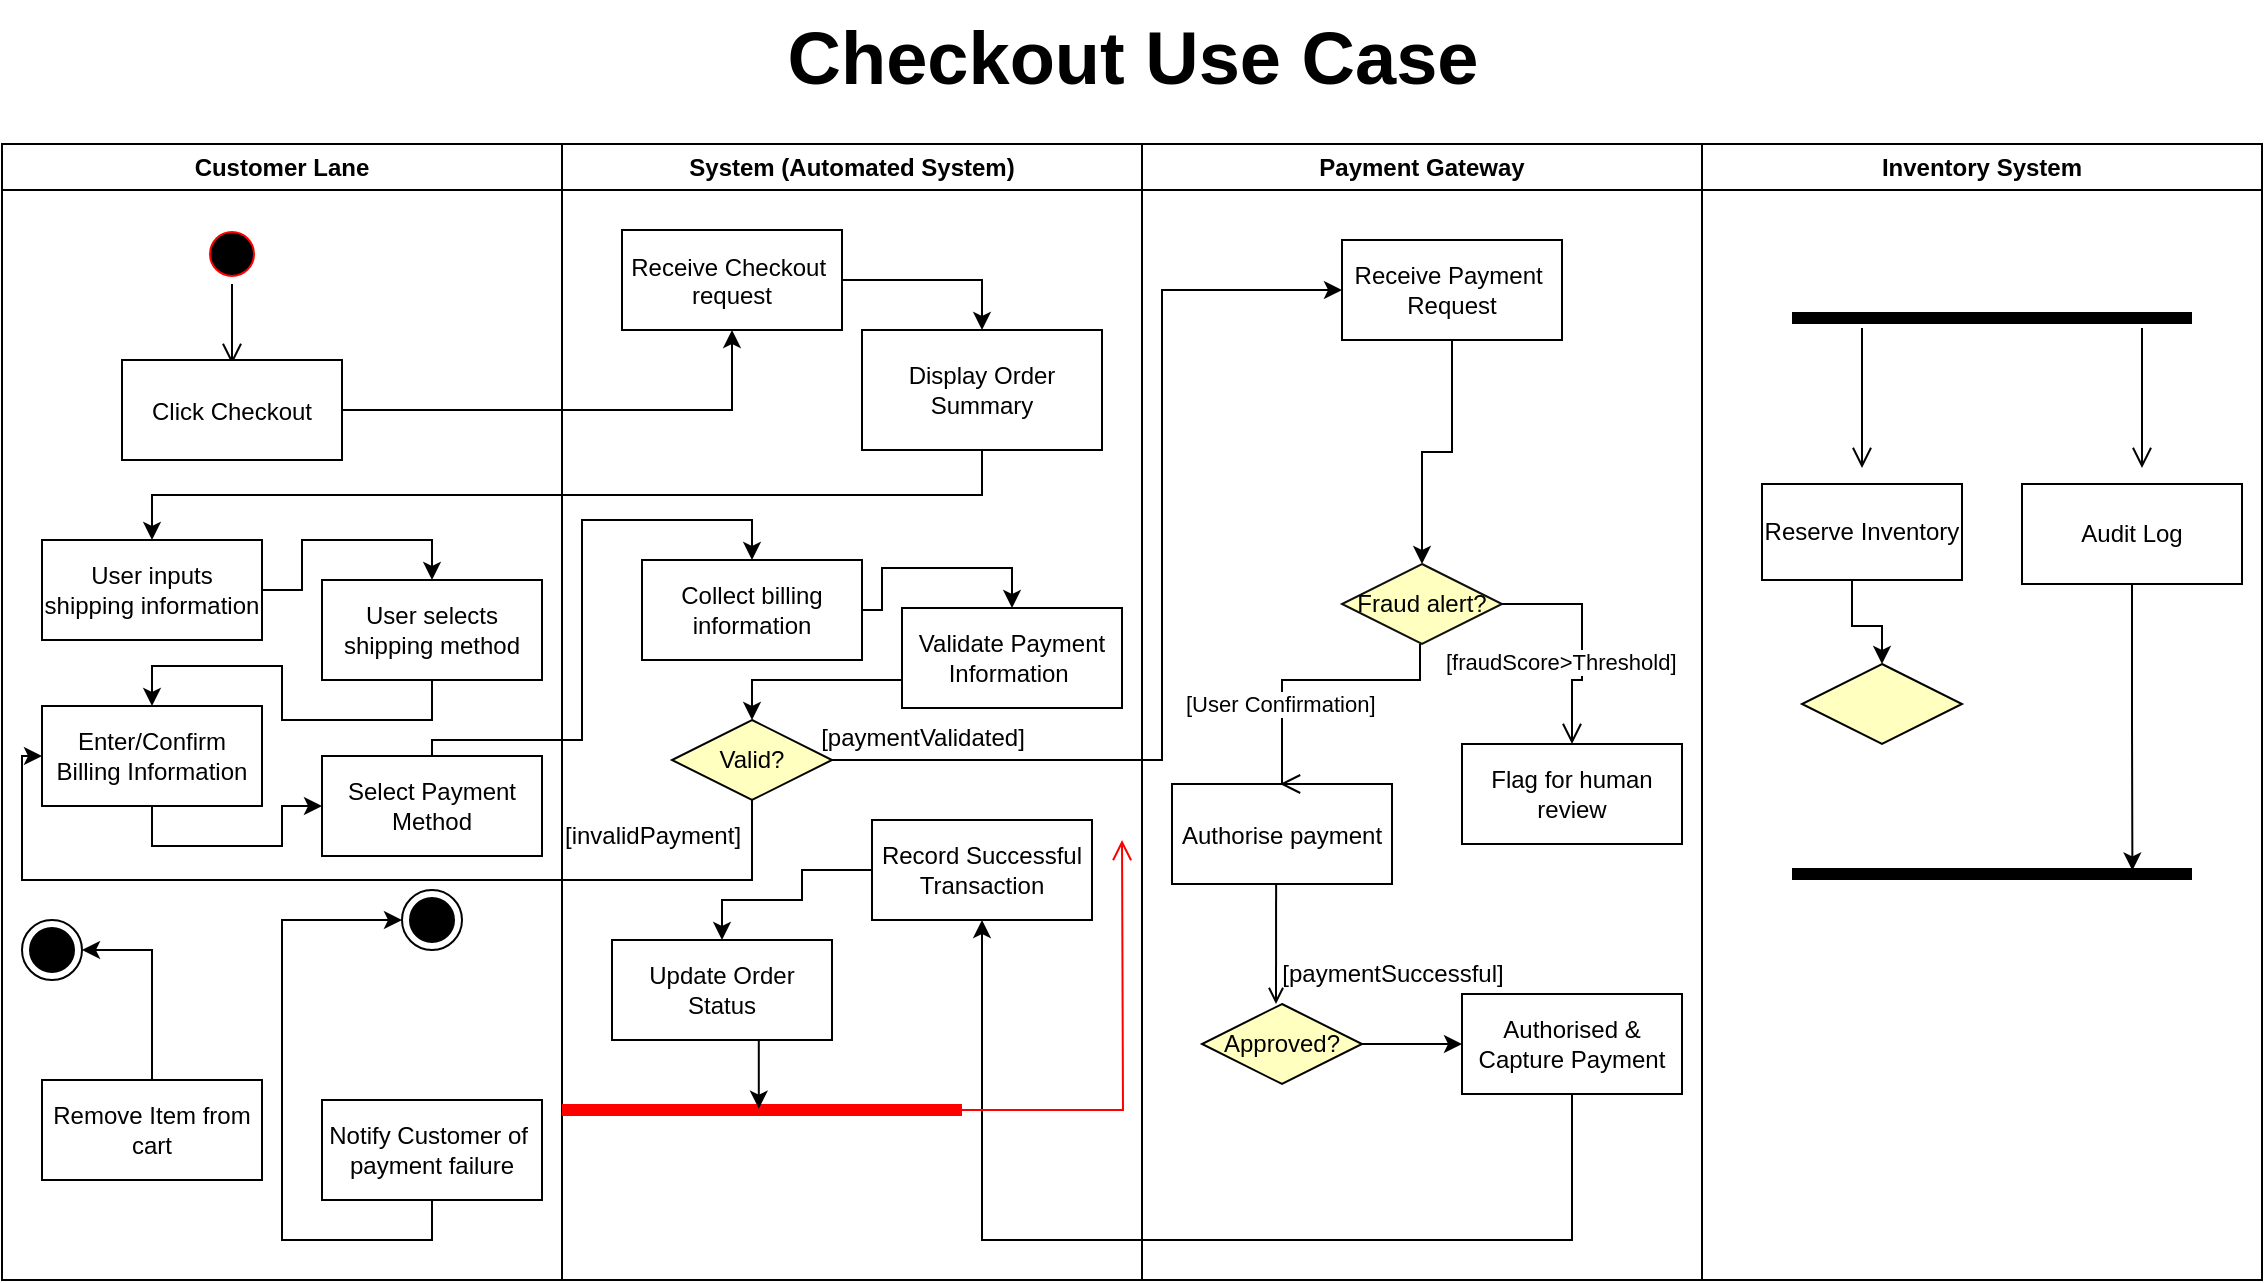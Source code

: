 <mxfile version="26.3.0">
  <diagram name="Page-1" id="e7e014a7-5840-1c2e-5031-d8a46d1fe8dd">
    <mxGraphModel dx="1261" dy="841" grid="1" gridSize="10" guides="1" tooltips="1" connect="1" arrows="1" fold="1" page="1" pageScale="1" pageWidth="1169" pageHeight="826" background="none" math="0" shadow="0">
      <root>
        <mxCell id="0" />
        <mxCell id="1" parent="0" />
        <mxCell id="2" value="Customer Lane" style="swimlane;whiteSpace=wrap" parent="1" vertex="1">
          <mxGeometry x="530" y="82" width="280" height="568" as="geometry" />
        </mxCell>
        <mxCell id="5" value="" style="ellipse;shape=startState;fillColor=#000000;strokeColor=#ff0000;" parent="2" vertex="1">
          <mxGeometry x="100" y="40" width="30" height="30" as="geometry" />
        </mxCell>
        <mxCell id="6" value="" style="edgeStyle=elbowEdgeStyle;elbow=horizontal;verticalAlign=bottom;endArrow=open;endSize=8;endFill=1;rounded=0" parent="2" source="5" edge="1">
          <mxGeometry x="100" y="40" as="geometry">
            <mxPoint x="115" y="110" as="targetPoint" />
          </mxGeometry>
        </mxCell>
        <mxCell id="8" value="Click Checkout" style="" parent="2" vertex="1">
          <mxGeometry x="60" y="108" width="110" height="50" as="geometry" />
        </mxCell>
        <mxCell id="v_kuO4fO8GXj2AwPMBaf-19" style="edgeStyle=orthogonalEdgeStyle;rounded=0;orthogonalLoop=1;jettySize=auto;html=1;exitX=0.5;exitY=0;exitDx=0;exitDy=0;entryX=1;entryY=0.5;entryDx=0;entryDy=0;" edge="1" parent="2" source="agEznNJqok29zz3Ys2b5-100" target="v_kuO4fO8GXj2AwPMBaf-18">
          <mxGeometry relative="1" as="geometry" />
        </mxCell>
        <mxCell id="agEznNJqok29zz3Ys2b5-100" value="Remove Item from cart" style="html=1;whiteSpace=wrap;" parent="2" vertex="1">
          <mxGeometry x="20" y="468" width="110" height="50" as="geometry" />
        </mxCell>
        <mxCell id="v_kuO4fO8GXj2AwPMBaf-21" style="edgeStyle=orthogonalEdgeStyle;rounded=0;orthogonalLoop=1;jettySize=auto;html=1;exitX=0.5;exitY=1;exitDx=0;exitDy=0;entryX=0;entryY=0.5;entryDx=0;entryDy=0;" edge="1" parent="2" source="agEznNJqok29zz3Ys2b5-88" target="v_kuO4fO8GXj2AwPMBaf-20">
          <mxGeometry relative="1" as="geometry">
            <Array as="points">
              <mxPoint x="215" y="548" />
              <mxPoint x="140" y="548" />
              <mxPoint x="140" y="388" />
            </Array>
          </mxGeometry>
        </mxCell>
        <mxCell id="agEznNJqok29zz3Ys2b5-88" value="Notify Customer of&amp;nbsp;&lt;div&gt;payment failure&lt;/div&gt;" style="html=1;whiteSpace=wrap;" parent="2" vertex="1">
          <mxGeometry x="160" y="478" width="110" height="50" as="geometry" />
        </mxCell>
        <mxCell id="v_kuO4fO8GXj2AwPMBaf-18" value="" style="ellipse;html=1;shape=endState;fillColor=#000000;strokeColor=#000000;" vertex="1" parent="2">
          <mxGeometry x="10" y="388" width="30" height="30" as="geometry" />
        </mxCell>
        <mxCell id="v_kuO4fO8GXj2AwPMBaf-20" value="" style="ellipse;html=1;shape=endState;fillColor=#000000;strokeColor=#000000;" vertex="1" parent="2">
          <mxGeometry x="200" y="373" width="30" height="30" as="geometry" />
        </mxCell>
        <mxCell id="v_kuO4fO8GXj2AwPMBaf-28" style="edgeStyle=orthogonalEdgeStyle;rounded=0;orthogonalLoop=1;jettySize=auto;html=1;exitX=1;exitY=0.5;exitDx=0;exitDy=0;entryX=0.5;entryY=0;entryDx=0;entryDy=0;" edge="1" parent="2" source="v_kuO4fO8GXj2AwPMBaf-24" target="v_kuO4fO8GXj2AwPMBaf-27">
          <mxGeometry relative="1" as="geometry" />
        </mxCell>
        <mxCell id="v_kuO4fO8GXj2AwPMBaf-24" value="User inputs shipping information" style="html=1;whiteSpace=wrap;" vertex="1" parent="2">
          <mxGeometry x="20" y="198" width="110" height="50" as="geometry" />
        </mxCell>
        <mxCell id="v_kuO4fO8GXj2AwPMBaf-30" style="edgeStyle=orthogonalEdgeStyle;rounded=0;orthogonalLoop=1;jettySize=auto;html=1;exitX=0.5;exitY=1;exitDx=0;exitDy=0;entryX=0.5;entryY=0;entryDx=0;entryDy=0;" edge="1" parent="2" source="v_kuO4fO8GXj2AwPMBaf-27" target="v_kuO4fO8GXj2AwPMBaf-29">
          <mxGeometry relative="1" as="geometry" />
        </mxCell>
        <mxCell id="v_kuO4fO8GXj2AwPMBaf-27" value="User selects shipping method" style="html=1;whiteSpace=wrap;" vertex="1" parent="2">
          <mxGeometry x="160" y="218" width="110" height="50" as="geometry" />
        </mxCell>
        <mxCell id="v_kuO4fO8GXj2AwPMBaf-34" style="edgeStyle=orthogonalEdgeStyle;rounded=0;orthogonalLoop=1;jettySize=auto;html=1;exitX=0.5;exitY=1;exitDx=0;exitDy=0;entryX=0;entryY=0.5;entryDx=0;entryDy=0;" edge="1" parent="2" source="v_kuO4fO8GXj2AwPMBaf-29" target="v_kuO4fO8GXj2AwPMBaf-31">
          <mxGeometry relative="1" as="geometry">
            <Array as="points">
              <mxPoint x="75" y="351" />
              <mxPoint x="140" y="351" />
              <mxPoint x="140" y="331" />
            </Array>
          </mxGeometry>
        </mxCell>
        <mxCell id="v_kuO4fO8GXj2AwPMBaf-29" value="Enter/Confirm Billing Information" style="html=1;whiteSpace=wrap;" vertex="1" parent="2">
          <mxGeometry x="20" y="281" width="110" height="50" as="geometry" />
        </mxCell>
        <mxCell id="v_kuO4fO8GXj2AwPMBaf-31" value="Select Payment Method" style="html=1;whiteSpace=wrap;" vertex="1" parent="2">
          <mxGeometry x="160" y="306" width="110" height="50" as="geometry" />
        </mxCell>
        <mxCell id="4" value="Inventory System" style="swimlane;whiteSpace=wrap" parent="1" vertex="1">
          <mxGeometry x="1380" y="82" width="280" height="568" as="geometry" />
        </mxCell>
        <mxCell id="agEznNJqok29zz3Ys2b5-117" style="edgeStyle=orthogonalEdgeStyle;rounded=0;orthogonalLoop=1;jettySize=auto;html=1;exitX=0.5;exitY=1;exitDx=0;exitDy=0;entryX=0.5;entryY=0;entryDx=0;entryDy=0;" parent="4" source="TJ3IEbZwwL7YNhWH420B-14" target="agEznNJqok29zz3Ys2b5-93" edge="1">
          <mxGeometry relative="1" as="geometry">
            <mxPoint x="75" y="220" as="sourcePoint" />
            <Array as="points">
              <mxPoint x="75" y="218" />
              <mxPoint x="75" y="241" />
              <mxPoint x="90" y="241" />
            </Array>
          </mxGeometry>
        </mxCell>
        <mxCell id="agEznNJqok29zz3Ys2b5-74" value="" style="shape=line;html=1;strokeWidth=6;" parent="4" vertex="1">
          <mxGeometry x="45" y="82" width="200" height="10" as="geometry" />
        </mxCell>
        <mxCell id="agEznNJqok29zz3Ys2b5-75" value="" style="edgeStyle=orthogonalEdgeStyle;html=1;verticalAlign=bottom;endArrow=open;endSize=8;rounded=0;" parent="4" edge="1">
          <mxGeometry relative="1" as="geometry">
            <mxPoint x="80" y="162" as="targetPoint" />
            <mxPoint x="80.0" y="92" as="sourcePoint" />
          </mxGeometry>
        </mxCell>
        <mxCell id="agEznNJqok29zz3Ys2b5-76" value="" style="edgeStyle=orthogonalEdgeStyle;html=1;verticalAlign=bottom;endArrow=open;endSize=8;rounded=0;" parent="4" edge="1">
          <mxGeometry relative="1" as="geometry">
            <mxPoint x="220" y="162" as="targetPoint" />
            <mxPoint x="220.0" y="92" as="sourcePoint" />
          </mxGeometry>
        </mxCell>
        <mxCell id="agEznNJqok29zz3Ys2b5-77" value="Audit Log" style="html=1;whiteSpace=wrap;" parent="4" vertex="1">
          <mxGeometry x="160" y="170" width="110" height="50" as="geometry" />
        </mxCell>
        <mxCell id="agEznNJqok29zz3Ys2b5-81" value="" style="shape=line;html=1;strokeWidth=6;" parent="4" vertex="1">
          <mxGeometry x="45" y="360" width="200" height="10" as="geometry" />
        </mxCell>
        <mxCell id="agEznNJqok29zz3Ys2b5-84" style="edgeStyle=orthogonalEdgeStyle;rounded=0;orthogonalLoop=1;jettySize=auto;html=1;exitX=0.5;exitY=1;exitDx=0;exitDy=0;entryX=0.851;entryY=0.324;entryDx=0;entryDy=0;entryPerimeter=0;" parent="4" source="agEznNJqok29zz3Ys2b5-77" target="agEznNJqok29zz3Ys2b5-81" edge="1">
          <mxGeometry relative="1" as="geometry" />
        </mxCell>
        <mxCell id="agEznNJqok29zz3Ys2b5-93" value="" style="rhombus;whiteSpace=wrap;html=1;fontColor=#000000;fillColor=#ffffc0;strokeColor=#000000;" parent="4" vertex="1">
          <mxGeometry x="50" y="260" width="80" height="40" as="geometry" />
        </mxCell>
        <mxCell id="TJ3IEbZwwL7YNhWH420B-14" value="Reserve Inventory" style="rounded=0;whiteSpace=wrap;html=1;" parent="4" vertex="1">
          <mxGeometry x="30" y="170" width="100" height="48" as="geometry" />
        </mxCell>
        <mxCell id="ocmlmnkPLiXoLDkhKhnW-51" value="System (Automated System)" style="swimlane;whiteSpace=wrap;html=1;" parent="1" vertex="1">
          <mxGeometry x="810" y="82" width="290" height="568" as="geometry" />
        </mxCell>
        <mxCell id="ocmlmnkPLiXoLDkhKhnW-76" style="edgeStyle=orthogonalEdgeStyle;rounded=0;orthogonalLoop=1;jettySize=auto;html=1;exitX=1;exitY=0.5;exitDx=0;exitDy=0;entryX=0.5;entryY=0;entryDx=0;entryDy=0;" parent="ocmlmnkPLiXoLDkhKhnW-51" source="ocmlmnkPLiXoLDkhKhnW-58" target="ocmlmnkPLiXoLDkhKhnW-60" edge="1">
          <mxGeometry relative="1" as="geometry" />
        </mxCell>
        <mxCell id="ocmlmnkPLiXoLDkhKhnW-58" value="Receive Checkout &#xa;request" style="" parent="ocmlmnkPLiXoLDkhKhnW-51" vertex="1">
          <mxGeometry x="30" y="43" width="110" height="50" as="geometry" />
        </mxCell>
        <mxCell id="ocmlmnkPLiXoLDkhKhnW-60" value="Display Order Summary" style="whiteSpace=wrap;html=1;" parent="ocmlmnkPLiXoLDkhKhnW-51" vertex="1">
          <mxGeometry x="150" y="93" width="120" height="60" as="geometry" />
        </mxCell>
        <mxCell id="v_kuO4fO8GXj2AwPMBaf-36" style="edgeStyle=orthogonalEdgeStyle;rounded=0;orthogonalLoop=1;jettySize=auto;html=1;exitX=1;exitY=0.5;exitDx=0;exitDy=0;entryX=0.5;entryY=0;entryDx=0;entryDy=0;" edge="1" parent="ocmlmnkPLiXoLDkhKhnW-51" source="agEznNJqok29zz3Ys2b5-73" target="v_kuO4fO8GXj2AwPMBaf-35">
          <mxGeometry relative="1" as="geometry">
            <Array as="points">
              <mxPoint x="160" y="233" />
              <mxPoint x="160" y="212" />
              <mxPoint x="225" y="212" />
            </Array>
          </mxGeometry>
        </mxCell>
        <mxCell id="agEznNJqok29zz3Ys2b5-73" value="Collect billing information" style="html=1;whiteSpace=wrap;" parent="ocmlmnkPLiXoLDkhKhnW-51" vertex="1">
          <mxGeometry x="40" y="208" width="110" height="50" as="geometry" />
        </mxCell>
        <mxCell id="v_kuO4fO8GXj2AwPMBaf-40" style="edgeStyle=orthogonalEdgeStyle;rounded=0;orthogonalLoop=1;jettySize=auto;html=1;exitX=0;exitY=0.5;exitDx=0;exitDy=0;entryX=0.5;entryY=0;entryDx=0;entryDy=0;" edge="1" parent="ocmlmnkPLiXoLDkhKhnW-51" source="v_kuO4fO8GXj2AwPMBaf-35" target="v_kuO4fO8GXj2AwPMBaf-37">
          <mxGeometry relative="1" as="geometry">
            <Array as="points">
              <mxPoint x="170" y="268" />
              <mxPoint x="95" y="268" />
            </Array>
          </mxGeometry>
        </mxCell>
        <mxCell id="v_kuO4fO8GXj2AwPMBaf-35" value="Validate Payment Information&amp;nbsp;" style="html=1;whiteSpace=wrap;" vertex="1" parent="ocmlmnkPLiXoLDkhKhnW-51">
          <mxGeometry x="170" y="232" width="110" height="50" as="geometry" />
        </mxCell>
        <mxCell id="v_kuO4fO8GXj2AwPMBaf-37" value="Valid?" style="rhombus;whiteSpace=wrap;html=1;fontColor=#000000;fillColor=#ffffc0;strokeColor=#000000;" vertex="1" parent="ocmlmnkPLiXoLDkhKhnW-51">
          <mxGeometry x="55" y="288" width="80" height="40" as="geometry" />
        </mxCell>
        <mxCell id="v_kuO4fO8GXj2AwPMBaf-44" value="[paymentValidated]" style="text;html=1;align=center;verticalAlign=middle;resizable=0;points=[];autosize=1;strokeColor=none;fillColor=none;" vertex="1" parent="ocmlmnkPLiXoLDkhKhnW-51">
          <mxGeometry x="115" y="282" width="130" height="30" as="geometry" />
        </mxCell>
        <mxCell id="v_kuO4fO8GXj2AwPMBaf-46" value="[invalidPayment]" style="text;html=1;align=center;verticalAlign=middle;resizable=0;points=[];autosize=1;strokeColor=none;fillColor=none;" vertex="1" parent="ocmlmnkPLiXoLDkhKhnW-51">
          <mxGeometry x="-10" y="331" width="110" height="30" as="geometry" />
        </mxCell>
        <mxCell id="v_kuO4fO8GXj2AwPMBaf-56" style="edgeStyle=orthogonalEdgeStyle;rounded=0;orthogonalLoop=1;jettySize=auto;html=1;exitX=0;exitY=0.5;exitDx=0;exitDy=0;entryX=0.5;entryY=0;entryDx=0;entryDy=0;" edge="1" parent="ocmlmnkPLiXoLDkhKhnW-51" source="v_kuO4fO8GXj2AwPMBaf-53" target="v_kuO4fO8GXj2AwPMBaf-55">
          <mxGeometry relative="1" as="geometry">
            <Array as="points">
              <mxPoint x="120" y="363" />
              <mxPoint x="120" y="378" />
              <mxPoint x="80" y="378" />
            </Array>
          </mxGeometry>
        </mxCell>
        <mxCell id="v_kuO4fO8GXj2AwPMBaf-53" value="Record Successful Transaction" style="html=1;whiteSpace=wrap;" vertex="1" parent="ocmlmnkPLiXoLDkhKhnW-51">
          <mxGeometry x="155" y="338" width="110" height="50" as="geometry" />
        </mxCell>
        <mxCell id="v_kuO4fO8GXj2AwPMBaf-55" value="Update Order Status" style="html=1;whiteSpace=wrap;" vertex="1" parent="ocmlmnkPLiXoLDkhKhnW-51">
          <mxGeometry x="25" y="398" width="110" height="50" as="geometry" />
        </mxCell>
        <mxCell id="v_kuO4fO8GXj2AwPMBaf-62" value="" style="shape=line;html=1;strokeWidth=6;strokeColor=#ff0000;fontColor=default;" vertex="1" parent="ocmlmnkPLiXoLDkhKhnW-51">
          <mxGeometry y="478" width="200" height="10" as="geometry" />
        </mxCell>
        <mxCell id="v_kuO4fO8GXj2AwPMBaf-65" style="edgeStyle=orthogonalEdgeStyle;rounded=0;orthogonalLoop=1;jettySize=auto;html=1;exitX=0.5;exitY=1;exitDx=0;exitDy=0;entryX=0.492;entryY=0.433;entryDx=0;entryDy=0;entryPerimeter=0;" edge="1" parent="ocmlmnkPLiXoLDkhKhnW-51" source="v_kuO4fO8GXj2AwPMBaf-55" target="v_kuO4fO8GXj2AwPMBaf-62">
          <mxGeometry relative="1" as="geometry" />
        </mxCell>
        <mxCell id="TGFcMOlXtu1Z5XWhOxLF-43" value="Payment Gateway" style="swimlane;whiteSpace=wrap" parent="1" vertex="1">
          <mxGeometry x="1100" y="82" width="280" height="568" as="geometry" />
        </mxCell>
        <mxCell id="TGFcMOlXtu1Z5XWhOxLF-44" value="Authorise payment" style="" parent="TGFcMOlXtu1Z5XWhOxLF-43" vertex="1">
          <mxGeometry x="15" y="320" width="110" height="50" as="geometry" />
        </mxCell>
        <mxCell id="TGFcMOlXtu1Z5XWhOxLF-48" value="" style="endArrow=open;endFill=1;rounded=0" parent="TGFcMOlXtu1Z5XWhOxLF-43" edge="1">
          <mxGeometry relative="1" as="geometry">
            <mxPoint x="67.056" y="370" as="sourcePoint" />
            <mxPoint x="67" y="430" as="targetPoint" />
          </mxGeometry>
        </mxCell>
        <mxCell id="TGFcMOlXtu1Z5XWhOxLF-58" style="edgeStyle=orthogonalEdgeStyle;rounded=0;orthogonalLoop=1;jettySize=auto;html=1;exitX=0.5;exitY=1;exitDx=0;exitDy=0;entryX=0.5;entryY=0;entryDx=0;entryDy=0;" parent="TGFcMOlXtu1Z5XWhOxLF-43" source="TGFcMOlXtu1Z5XWhOxLF-51" target="TGFcMOlXtu1Z5XWhOxLF-55" edge="1">
          <mxGeometry relative="1" as="geometry" />
        </mxCell>
        <mxCell id="TGFcMOlXtu1Z5XWhOxLF-51" value="Receive Payment&amp;nbsp;&lt;div&gt;Request&lt;/div&gt;" style="html=1;whiteSpace=wrap;" parent="TGFcMOlXtu1Z5XWhOxLF-43" vertex="1">
          <mxGeometry x="100" y="48" width="110" height="50" as="geometry" />
        </mxCell>
        <mxCell id="TGFcMOlXtu1Z5XWhOxLF-55" value="Fraud alert?" style="rhombus;whiteSpace=wrap;html=1;fontColor=#000000;fillColor=#ffffc0;strokeColor=light-dark(#100f0f, #ff9090);" parent="TGFcMOlXtu1Z5XWhOxLF-43" vertex="1">
          <mxGeometry x="100" y="210" width="80" height="40" as="geometry" />
        </mxCell>
        <mxCell id="TGFcMOlXtu1Z5XWhOxLF-56" value="[fraudScore&amp;gt;Threshold]" style="edgeStyle=orthogonalEdgeStyle;html=1;align=left;verticalAlign=bottom;endArrow=open;endSize=8;rounded=0;entryX=0.5;entryY=0;entryDx=0;entryDy=0;" parent="TGFcMOlXtu1Z5XWhOxLF-43" source="TGFcMOlXtu1Z5XWhOxLF-55" target="TGFcMOlXtu1Z5XWhOxLF-59" edge="1">
          <mxGeometry x="-1" y="-48" relative="1" as="geometry">
            <mxPoint x="210" y="288" as="targetPoint" />
            <Array as="points">
              <mxPoint x="220" y="230" />
              <mxPoint x="220" y="268" />
              <mxPoint x="215" y="268" />
            </Array>
            <mxPoint x="-30" y="-10" as="offset" />
          </mxGeometry>
        </mxCell>
        <mxCell id="TGFcMOlXtu1Z5XWhOxLF-57" value="[User Confirmation]" style="edgeStyle=orthogonalEdgeStyle;html=1;align=left;verticalAlign=top;endArrow=open;endSize=8;rounded=0;entryX=0.5;entryY=0;entryDx=0;entryDy=0;" parent="TGFcMOlXtu1Z5XWhOxLF-43" edge="1">
          <mxGeometry x="0.243" y="-50" relative="1" as="geometry">
            <mxPoint x="69" y="320" as="targetPoint" />
            <mxPoint x="139.0" y="250.0" as="sourcePoint" />
            <Array as="points">
              <mxPoint x="139" y="268" />
              <mxPoint x="70" y="268" />
              <mxPoint x="70" y="320" />
            </Array>
            <mxPoint y="-1" as="offset" />
          </mxGeometry>
        </mxCell>
        <mxCell id="TGFcMOlXtu1Z5XWhOxLF-59" value="Flag for human review" style="html=1;whiteSpace=wrap;" parent="TGFcMOlXtu1Z5XWhOxLF-43" vertex="1">
          <mxGeometry x="160" y="300" width="110" height="50" as="geometry" />
        </mxCell>
        <mxCell id="TGFcMOlXtu1Z5XWhOxLF-62" value="Approved?" style="rhombus;whiteSpace=wrap;html=1;fontColor=#000000;fillColor=#ffffc0;strokeColor=#000000;" parent="TGFcMOlXtu1Z5XWhOxLF-43" vertex="1">
          <mxGeometry x="30" y="430" width="80" height="40" as="geometry" />
        </mxCell>
        <mxCell id="v_kuO4fO8GXj2AwPMBaf-51" value="[paymentSuccessful]" style="text;html=1;align=center;verticalAlign=middle;resizable=0;points=[];autosize=1;strokeColor=none;fillColor=none;" vertex="1" parent="TGFcMOlXtu1Z5XWhOxLF-43">
          <mxGeometry x="60" y="400" width="130" height="30" as="geometry" />
        </mxCell>
        <mxCell id="v_kuO4fO8GXj2AwPMBaf-52" value="Authorised &amp;amp; Capture Payment" style="html=1;whiteSpace=wrap;" vertex="1" parent="TGFcMOlXtu1Z5XWhOxLF-43">
          <mxGeometry x="160" y="425.003" width="110" height="50" as="geometry" />
        </mxCell>
        <mxCell id="v_kuO4fO8GXj2AwPMBaf-50" style="edgeStyle=orthogonalEdgeStyle;rounded=0;orthogonalLoop=1;jettySize=auto;html=1;exitX=1;exitY=0.5;exitDx=0;exitDy=0;" edge="1" parent="TGFcMOlXtu1Z5XWhOxLF-43" source="TGFcMOlXtu1Z5XWhOxLF-62" target="v_kuO4fO8GXj2AwPMBaf-52">
          <mxGeometry relative="1" as="geometry">
            <mxPoint x="170" y="450.333" as="targetPoint" />
          </mxGeometry>
        </mxCell>
        <mxCell id="agEznNJqok29zz3Ys2b5-47" value="Checkout Use Case" style="text;html=1;align=center;verticalAlign=middle;resizable=0;points=[];autosize=1;strokeColor=none;fillColor=none;fontSize=37;fontStyle=1" parent="1" vertex="1">
          <mxGeometry x="920" y="10" width="350" height="60" as="geometry" />
        </mxCell>
        <mxCell id="v_kuO4fO8GXj2AwPMBaf-12" style="edgeStyle=orthogonalEdgeStyle;rounded=0;orthogonalLoop=1;jettySize=auto;html=1;exitX=1;exitY=0.5;exitDx=0;exitDy=0;entryX=0.5;entryY=1;entryDx=0;entryDy=0;" edge="1" parent="1" source="8" target="ocmlmnkPLiXoLDkhKhnW-58">
          <mxGeometry relative="1" as="geometry" />
        </mxCell>
        <mxCell id="v_kuO4fO8GXj2AwPMBaf-25" style="edgeStyle=orthogonalEdgeStyle;rounded=0;orthogonalLoop=1;jettySize=auto;html=1;exitX=0.5;exitY=1;exitDx=0;exitDy=0;entryX=0.5;entryY=0;entryDx=0;entryDy=0;" edge="1" parent="1" source="ocmlmnkPLiXoLDkhKhnW-60" target="v_kuO4fO8GXj2AwPMBaf-24">
          <mxGeometry relative="1" as="geometry" />
        </mxCell>
        <mxCell id="v_kuO4fO8GXj2AwPMBaf-32" style="edgeStyle=orthogonalEdgeStyle;rounded=0;orthogonalLoop=1;jettySize=auto;html=1;exitX=0.5;exitY=0;exitDx=0;exitDy=0;entryX=0.5;entryY=0;entryDx=0;entryDy=0;" edge="1" parent="1" source="v_kuO4fO8GXj2AwPMBaf-31" target="agEznNJqok29zz3Ys2b5-73">
          <mxGeometry relative="1" as="geometry">
            <Array as="points">
              <mxPoint x="745" y="380" />
              <mxPoint x="820" y="380" />
              <mxPoint x="820" y="270" />
              <mxPoint x="905" y="270" />
            </Array>
          </mxGeometry>
        </mxCell>
        <mxCell id="v_kuO4fO8GXj2AwPMBaf-43" style="edgeStyle=orthogonalEdgeStyle;rounded=0;orthogonalLoop=1;jettySize=auto;html=1;exitX=1;exitY=0.5;exitDx=0;exitDy=0;entryX=0;entryY=0.5;entryDx=0;entryDy=0;" edge="1" parent="1" source="v_kuO4fO8GXj2AwPMBaf-37" target="TGFcMOlXtu1Z5XWhOxLF-51">
          <mxGeometry relative="1" as="geometry">
            <Array as="points">
              <mxPoint x="1110" y="390" />
              <mxPoint x="1110" y="155" />
            </Array>
          </mxGeometry>
        </mxCell>
        <mxCell id="v_kuO4fO8GXj2AwPMBaf-45" style="edgeStyle=orthogonalEdgeStyle;rounded=0;orthogonalLoop=1;jettySize=auto;html=1;exitX=0.5;exitY=1;exitDx=0;exitDy=0;entryX=0;entryY=0.5;entryDx=0;entryDy=0;" edge="1" parent="1" source="v_kuO4fO8GXj2AwPMBaf-37" target="v_kuO4fO8GXj2AwPMBaf-29">
          <mxGeometry relative="1" as="geometry">
            <mxPoint x="904.647" y="460" as="targetPoint" />
            <Array as="points">
              <mxPoint x="905" y="450" />
              <mxPoint x="540" y="450" />
              <mxPoint x="540" y="388" />
            </Array>
          </mxGeometry>
        </mxCell>
        <mxCell id="v_kuO4fO8GXj2AwPMBaf-54" style="edgeStyle=orthogonalEdgeStyle;rounded=0;orthogonalLoop=1;jettySize=auto;html=1;exitX=0.5;exitY=1;exitDx=0;exitDy=0;entryX=0.5;entryY=1;entryDx=0;entryDy=0;" edge="1" parent="1" source="v_kuO4fO8GXj2AwPMBaf-52" target="v_kuO4fO8GXj2AwPMBaf-53">
          <mxGeometry relative="1" as="geometry">
            <Array as="points">
              <mxPoint x="1305" y="630" />
              <mxPoint x="1020" y="630" />
              <mxPoint x="1020" y="470" />
            </Array>
          </mxGeometry>
        </mxCell>
        <mxCell id="v_kuO4fO8GXj2AwPMBaf-63" value="" style="edgeStyle=orthogonalEdgeStyle;html=1;verticalAlign=bottom;endArrow=open;endSize=8;strokeColor=#ff0000;rounded=0;fontColor=default;" edge="1" source="v_kuO4fO8GXj2AwPMBaf-62" parent="1">
          <mxGeometry relative="1" as="geometry">
            <mxPoint x="1090" y="430" as="targetPoint" />
          </mxGeometry>
        </mxCell>
      </root>
    </mxGraphModel>
  </diagram>
</mxfile>
